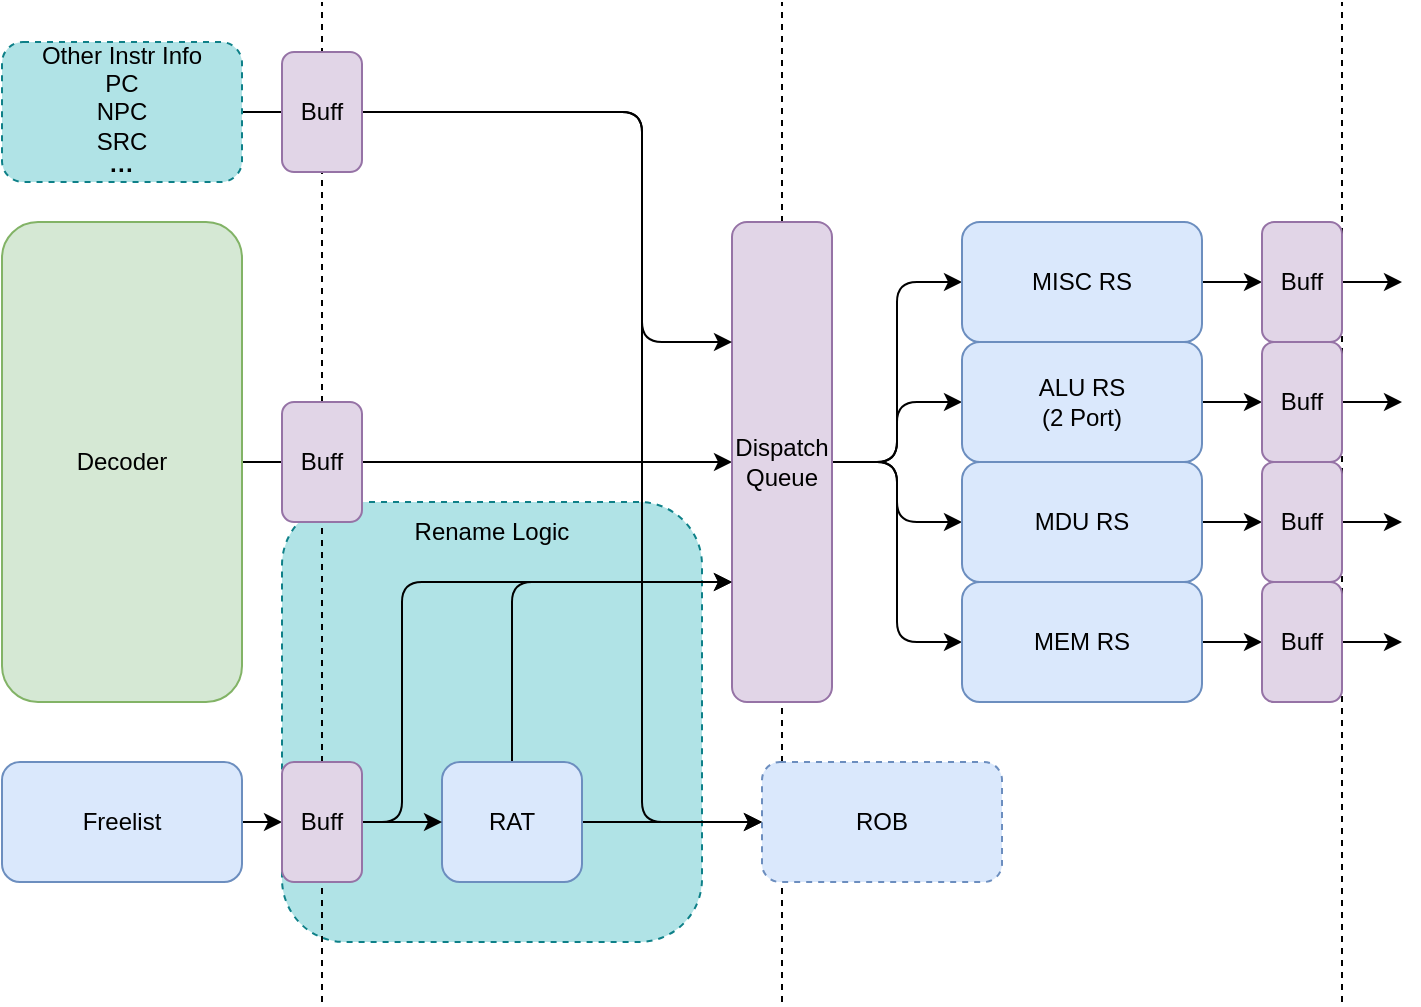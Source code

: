 <mxfile version="24.1.0" type="device">
  <diagram name="第 1 页" id="BMR-BjnyU6m_Tff8ZNht">
    <mxGraphModel dx="1562" dy="917" grid="1" gridSize="10" guides="1" tooltips="1" connect="1" arrows="1" fold="1" page="1" pageScale="1" pageWidth="827" pageHeight="1169" math="0" shadow="0">
      <root>
        <mxCell id="0" />
        <mxCell id="1" parent="0" />
        <mxCell id="3cczhIDmclvhvLevmeSk-57" value="" style="rounded=1;whiteSpace=wrap;html=1;fillColor=#b0e3e6;strokeColor=#0e8088;dashed=1;" vertex="1" parent="1">
          <mxGeometry x="180" y="350" width="210" height="220" as="geometry" />
        </mxCell>
        <mxCell id="3cczhIDmclvhvLevmeSk-1" value="" style="endArrow=none;dashed=1;html=1;rounded=1;" edge="1" parent="1">
          <mxGeometry width="50" height="50" relative="1" as="geometry">
            <mxPoint x="200" y="600" as="sourcePoint" />
            <mxPoint x="200" y="100" as="targetPoint" />
          </mxGeometry>
        </mxCell>
        <mxCell id="3cczhIDmclvhvLevmeSk-15" style="edgeStyle=orthogonalEdgeStyle;rounded=1;orthogonalLoop=1;jettySize=auto;html=1;exitX=1;exitY=0.5;exitDx=0;exitDy=0;" edge="1" parent="1" source="3cczhIDmclvhvLevmeSk-2" target="3cczhIDmclvhvLevmeSk-10">
          <mxGeometry relative="1" as="geometry" />
        </mxCell>
        <mxCell id="3cczhIDmclvhvLevmeSk-2" value="Decoder" style="rounded=1;whiteSpace=wrap;html=1;fillColor=#d5e8d4;strokeColor=#82b366;" vertex="1" parent="1">
          <mxGeometry x="40" y="210" width="120" height="240" as="geometry" />
        </mxCell>
        <mxCell id="3cczhIDmclvhvLevmeSk-20" style="edgeStyle=orthogonalEdgeStyle;rounded=1;orthogonalLoop=1;jettySize=auto;html=1;exitX=1;exitY=0.5;exitDx=0;exitDy=0;entryX=0;entryY=0.5;entryDx=0;entryDy=0;" edge="1" parent="1" source="3cczhIDmclvhvLevmeSk-5" target="3cczhIDmclvhvLevmeSk-19">
          <mxGeometry relative="1" as="geometry" />
        </mxCell>
        <mxCell id="3cczhIDmclvhvLevmeSk-5" value="Freelist" style="rounded=1;whiteSpace=wrap;html=1;fillColor=#dae8fc;strokeColor=#6c8ebf;" vertex="1" parent="1">
          <mxGeometry x="40" y="480" width="120" height="60" as="geometry" />
        </mxCell>
        <mxCell id="3cczhIDmclvhvLevmeSk-13" style="edgeStyle=orthogonalEdgeStyle;rounded=1;orthogonalLoop=1;jettySize=auto;html=1;exitX=1;exitY=0.5;exitDx=0;exitDy=0;entryX=0;entryY=0.5;entryDx=0;entryDy=0;" edge="1" parent="1" source="3cczhIDmclvhvLevmeSk-6" target="3cczhIDmclvhvLevmeSk-11">
          <mxGeometry relative="1" as="geometry" />
        </mxCell>
        <mxCell id="3cczhIDmclvhvLevmeSk-55" style="edgeStyle=orthogonalEdgeStyle;rounded=1;orthogonalLoop=1;jettySize=auto;html=1;exitX=0.5;exitY=0;exitDx=0;exitDy=0;entryX=0;entryY=0.75;entryDx=0;entryDy=0;" edge="1" parent="1" source="3cczhIDmclvhvLevmeSk-6" target="3cczhIDmclvhvLevmeSk-10">
          <mxGeometry relative="1" as="geometry" />
        </mxCell>
        <mxCell id="3cczhIDmclvhvLevmeSk-6" value="RAT" style="rounded=1;whiteSpace=wrap;html=1;fillColor=#dae8fc;strokeColor=#6c8ebf;" vertex="1" parent="1">
          <mxGeometry x="260" y="480" width="70" height="60" as="geometry" />
        </mxCell>
        <mxCell id="3cczhIDmclvhvLevmeSk-9" value="" style="endArrow=none;dashed=1;html=1;rounded=1;" edge="1" parent="1">
          <mxGeometry width="50" height="50" relative="1" as="geometry">
            <mxPoint x="430" y="600" as="sourcePoint" />
            <mxPoint x="430" y="100" as="targetPoint" />
          </mxGeometry>
        </mxCell>
        <mxCell id="3cczhIDmclvhvLevmeSk-36" style="edgeStyle=orthogonalEdgeStyle;rounded=1;orthogonalLoop=1;jettySize=auto;html=1;exitX=1;exitY=0.5;exitDx=0;exitDy=0;entryX=0;entryY=0.5;entryDx=0;entryDy=0;" edge="1" parent="1" source="3cczhIDmclvhvLevmeSk-10" target="3cczhIDmclvhvLevmeSk-32">
          <mxGeometry relative="1" as="geometry" />
        </mxCell>
        <mxCell id="3cczhIDmclvhvLevmeSk-37" style="edgeStyle=orthogonalEdgeStyle;rounded=1;orthogonalLoop=1;jettySize=auto;html=1;exitX=1;exitY=0.5;exitDx=0;exitDy=0;entryX=0;entryY=0.5;entryDx=0;entryDy=0;" edge="1" parent="1" source="3cczhIDmclvhvLevmeSk-10" target="3cczhIDmclvhvLevmeSk-33">
          <mxGeometry relative="1" as="geometry" />
        </mxCell>
        <mxCell id="3cczhIDmclvhvLevmeSk-38" style="edgeStyle=orthogonalEdgeStyle;rounded=1;orthogonalLoop=1;jettySize=auto;html=1;exitX=1;exitY=0.5;exitDx=0;exitDy=0;entryX=0;entryY=0.5;entryDx=0;entryDy=0;" edge="1" parent="1" source="3cczhIDmclvhvLevmeSk-10" target="3cczhIDmclvhvLevmeSk-34">
          <mxGeometry relative="1" as="geometry" />
        </mxCell>
        <mxCell id="3cczhIDmclvhvLevmeSk-39" style="edgeStyle=orthogonalEdgeStyle;rounded=1;orthogonalLoop=1;jettySize=auto;html=1;exitX=1;exitY=0.5;exitDx=0;exitDy=0;entryX=0;entryY=0.5;entryDx=0;entryDy=0;" edge="1" parent="1" source="3cczhIDmclvhvLevmeSk-10" target="3cczhIDmclvhvLevmeSk-35">
          <mxGeometry relative="1" as="geometry" />
        </mxCell>
        <mxCell id="3cczhIDmclvhvLevmeSk-10" value="Dispatch&lt;div&gt;Queue&lt;/div&gt;" style="rounded=1;whiteSpace=wrap;html=1;fillColor=#e1d5e7;strokeColor=#9673a6;" vertex="1" parent="1">
          <mxGeometry x="405" y="210" width="50" height="240" as="geometry" />
        </mxCell>
        <mxCell id="3cczhIDmclvhvLevmeSk-11" value="ROB" style="rounded=1;whiteSpace=wrap;html=1;dashed=1;fillColor=#dae8fc;strokeColor=#6c8ebf;" vertex="1" parent="1">
          <mxGeometry x="420" y="480" width="120" height="60" as="geometry" />
        </mxCell>
        <mxCell id="3cczhIDmclvhvLevmeSk-18" style="edgeStyle=orthogonalEdgeStyle;rounded=1;orthogonalLoop=1;jettySize=auto;html=1;exitX=1;exitY=0.5;exitDx=0;exitDy=0;entryX=0;entryY=0.25;entryDx=0;entryDy=0;" edge="1" parent="1" source="3cczhIDmclvhvLevmeSk-17" target="3cczhIDmclvhvLevmeSk-10">
          <mxGeometry relative="1" as="geometry">
            <Array as="points">
              <mxPoint x="360" y="155" />
              <mxPoint x="360" y="270" />
            </Array>
          </mxGeometry>
        </mxCell>
        <mxCell id="3cczhIDmclvhvLevmeSk-56" style="edgeStyle=orthogonalEdgeStyle;rounded=1;orthogonalLoop=1;jettySize=auto;html=1;exitX=1;exitY=0.5;exitDx=0;exitDy=0;entryX=0;entryY=0.5;entryDx=0;entryDy=0;" edge="1" parent="1" source="3cczhIDmclvhvLevmeSk-17" target="3cczhIDmclvhvLevmeSk-11">
          <mxGeometry relative="1" as="geometry">
            <Array as="points">
              <mxPoint x="360" y="155" />
              <mxPoint x="360" y="510" />
            </Array>
          </mxGeometry>
        </mxCell>
        <mxCell id="3cczhIDmclvhvLevmeSk-17" value="Other Instr Info&lt;div&gt;PC&lt;/div&gt;&lt;div&gt;NPC&lt;/div&gt;&lt;div&gt;SRC&lt;/div&gt;&lt;div&gt;&lt;b&gt;···&lt;/b&gt;&lt;/div&gt;" style="text;html=1;align=center;verticalAlign=middle;whiteSpace=wrap;rounded=1;strokeColor=#0e8088;dashed=1;fillColor=#b0e3e6;" vertex="1" parent="1">
          <mxGeometry x="40" y="120" width="120" height="70" as="geometry" />
        </mxCell>
        <mxCell id="3cczhIDmclvhvLevmeSk-21" style="edgeStyle=orthogonalEdgeStyle;rounded=1;orthogonalLoop=1;jettySize=auto;html=1;exitX=1;exitY=0.5;exitDx=0;exitDy=0;entryX=0;entryY=0.5;entryDx=0;entryDy=0;" edge="1" parent="1" source="3cczhIDmclvhvLevmeSk-19" target="3cczhIDmclvhvLevmeSk-6">
          <mxGeometry relative="1" as="geometry" />
        </mxCell>
        <mxCell id="3cczhIDmclvhvLevmeSk-23" style="edgeStyle=orthogonalEdgeStyle;rounded=1;orthogonalLoop=1;jettySize=auto;html=1;exitX=1;exitY=0.5;exitDx=0;exitDy=0;entryX=0;entryY=0.75;entryDx=0;entryDy=0;" edge="1" parent="1" source="3cczhIDmclvhvLevmeSk-19" target="3cczhIDmclvhvLevmeSk-10">
          <mxGeometry relative="1" as="geometry">
            <Array as="points">
              <mxPoint x="240" y="510" />
              <mxPoint x="240" y="390" />
            </Array>
          </mxGeometry>
        </mxCell>
        <mxCell id="3cczhIDmclvhvLevmeSk-19" value="Buff" style="rounded=1;whiteSpace=wrap;html=1;fillColor=#e1d5e7;strokeColor=#9673a6;" vertex="1" parent="1">
          <mxGeometry x="180" y="480" width="40" height="60" as="geometry" />
        </mxCell>
        <mxCell id="3cczhIDmclvhvLevmeSk-45" style="edgeStyle=orthogonalEdgeStyle;rounded=1;orthogonalLoop=1;jettySize=auto;html=1;exitX=1;exitY=0.5;exitDx=0;exitDy=0;entryX=0;entryY=0.5;entryDx=0;entryDy=0;" edge="1" parent="1" source="3cczhIDmclvhvLevmeSk-32" target="3cczhIDmclvhvLevmeSk-41">
          <mxGeometry relative="1" as="geometry" />
        </mxCell>
        <mxCell id="3cczhIDmclvhvLevmeSk-32" value="MISC RS" style="rounded=1;whiteSpace=wrap;html=1;fillColor=#dae8fc;strokeColor=#6c8ebf;" vertex="1" parent="1">
          <mxGeometry x="520" y="210" width="120" height="60" as="geometry" />
        </mxCell>
        <mxCell id="3cczhIDmclvhvLevmeSk-46" style="edgeStyle=orthogonalEdgeStyle;rounded=1;orthogonalLoop=1;jettySize=auto;html=1;exitX=1;exitY=0.5;exitDx=0;exitDy=0;entryX=0;entryY=0.5;entryDx=0;entryDy=0;" edge="1" parent="1" source="3cczhIDmclvhvLevmeSk-33" target="3cczhIDmclvhvLevmeSk-42">
          <mxGeometry relative="1" as="geometry" />
        </mxCell>
        <mxCell id="3cczhIDmclvhvLevmeSk-33" value="ALU RS&lt;div&gt;(2 Port)&lt;/div&gt;" style="rounded=1;whiteSpace=wrap;html=1;fillColor=#dae8fc;strokeColor=#6c8ebf;" vertex="1" parent="1">
          <mxGeometry x="520" y="270" width="120" height="60" as="geometry" />
        </mxCell>
        <mxCell id="3cczhIDmclvhvLevmeSk-47" style="edgeStyle=orthogonalEdgeStyle;rounded=1;orthogonalLoop=1;jettySize=auto;html=1;exitX=1;exitY=0.5;exitDx=0;exitDy=0;entryX=0;entryY=0.5;entryDx=0;entryDy=0;" edge="1" parent="1" source="3cczhIDmclvhvLevmeSk-34" target="3cczhIDmclvhvLevmeSk-43">
          <mxGeometry relative="1" as="geometry" />
        </mxCell>
        <mxCell id="3cczhIDmclvhvLevmeSk-34" value="MDU&amp;nbsp;RS" style="rounded=1;whiteSpace=wrap;html=1;fillColor=#dae8fc;strokeColor=#6c8ebf;" vertex="1" parent="1">
          <mxGeometry x="520" y="330" width="120" height="60" as="geometry" />
        </mxCell>
        <mxCell id="3cczhIDmclvhvLevmeSk-48" style="edgeStyle=orthogonalEdgeStyle;rounded=1;orthogonalLoop=1;jettySize=auto;html=1;exitX=1;exitY=0.5;exitDx=0;exitDy=0;entryX=0;entryY=0.5;entryDx=0;entryDy=0;" edge="1" parent="1" source="3cczhIDmclvhvLevmeSk-35" target="3cczhIDmclvhvLevmeSk-44">
          <mxGeometry relative="1" as="geometry" />
        </mxCell>
        <mxCell id="3cczhIDmclvhvLevmeSk-35" value="MEM RS" style="rounded=1;whiteSpace=wrap;html=1;fillColor=#dae8fc;strokeColor=#6c8ebf;" vertex="1" parent="1">
          <mxGeometry x="520" y="390" width="120" height="60" as="geometry" />
        </mxCell>
        <mxCell id="3cczhIDmclvhvLevmeSk-40" value="" style="endArrow=none;dashed=1;html=1;rounded=1;" edge="1" parent="1">
          <mxGeometry width="50" height="50" relative="1" as="geometry">
            <mxPoint x="710" y="600" as="sourcePoint" />
            <mxPoint x="710" y="100" as="targetPoint" />
          </mxGeometry>
        </mxCell>
        <mxCell id="3cczhIDmclvhvLevmeSk-49" style="edgeStyle=orthogonalEdgeStyle;rounded=1;orthogonalLoop=1;jettySize=auto;html=1;exitX=1;exitY=0.5;exitDx=0;exitDy=0;" edge="1" parent="1" source="3cczhIDmclvhvLevmeSk-41">
          <mxGeometry relative="1" as="geometry">
            <mxPoint x="740" y="240" as="targetPoint" />
          </mxGeometry>
        </mxCell>
        <mxCell id="3cczhIDmclvhvLevmeSk-41" value="Buff" style="rounded=1;whiteSpace=wrap;html=1;fillColor=#e1d5e7;strokeColor=#9673a6;" vertex="1" parent="1">
          <mxGeometry x="670" y="210" width="40" height="60" as="geometry" />
        </mxCell>
        <mxCell id="3cczhIDmclvhvLevmeSk-50" style="edgeStyle=orthogonalEdgeStyle;rounded=1;orthogonalLoop=1;jettySize=auto;html=1;exitX=1;exitY=0.5;exitDx=0;exitDy=0;" edge="1" parent="1" source="3cczhIDmclvhvLevmeSk-42">
          <mxGeometry relative="1" as="geometry">
            <mxPoint x="740" y="300" as="targetPoint" />
          </mxGeometry>
        </mxCell>
        <mxCell id="3cczhIDmclvhvLevmeSk-42" value="Buff" style="rounded=1;whiteSpace=wrap;html=1;fillColor=#e1d5e7;strokeColor=#9673a6;" vertex="1" parent="1">
          <mxGeometry x="670" y="270" width="40" height="60" as="geometry" />
        </mxCell>
        <mxCell id="3cczhIDmclvhvLevmeSk-51" style="edgeStyle=orthogonalEdgeStyle;rounded=1;orthogonalLoop=1;jettySize=auto;html=1;exitX=1;exitY=0.5;exitDx=0;exitDy=0;" edge="1" parent="1" source="3cczhIDmclvhvLevmeSk-43">
          <mxGeometry relative="1" as="geometry">
            <mxPoint x="740" y="360" as="targetPoint" />
          </mxGeometry>
        </mxCell>
        <mxCell id="3cczhIDmclvhvLevmeSk-43" value="Buff" style="rounded=1;whiteSpace=wrap;html=1;fillColor=#e1d5e7;strokeColor=#9673a6;" vertex="1" parent="1">
          <mxGeometry x="670" y="330" width="40" height="60" as="geometry" />
        </mxCell>
        <mxCell id="3cczhIDmclvhvLevmeSk-52" style="edgeStyle=orthogonalEdgeStyle;rounded=1;orthogonalLoop=1;jettySize=auto;html=1;exitX=1;exitY=0.5;exitDx=0;exitDy=0;" edge="1" parent="1" source="3cczhIDmclvhvLevmeSk-44">
          <mxGeometry relative="1" as="geometry">
            <mxPoint x="740" y="420" as="targetPoint" />
          </mxGeometry>
        </mxCell>
        <mxCell id="3cczhIDmclvhvLevmeSk-44" value="Buff" style="rounded=1;whiteSpace=wrap;html=1;fillColor=#e1d5e7;strokeColor=#9673a6;" vertex="1" parent="1">
          <mxGeometry x="670" y="390" width="40" height="60" as="geometry" />
        </mxCell>
        <mxCell id="3cczhIDmclvhvLevmeSk-58" value="Rename Logic" style="text;html=1;align=center;verticalAlign=middle;whiteSpace=wrap;rounded=1;" vertex="1" parent="1">
          <mxGeometry x="220" y="350" width="130" height="30" as="geometry" />
        </mxCell>
        <mxCell id="3cczhIDmclvhvLevmeSk-60" value="Buff" style="rounded=1;whiteSpace=wrap;html=1;fillColor=#e1d5e7;strokeColor=#9673a6;" vertex="1" parent="1">
          <mxGeometry x="180" y="300" width="40" height="60" as="geometry" />
        </mxCell>
        <mxCell id="3cczhIDmclvhvLevmeSk-61" value="Buff" style="rounded=1;whiteSpace=wrap;html=1;fillColor=#e1d5e7;strokeColor=#9673a6;" vertex="1" parent="1">
          <mxGeometry x="180" y="125" width="40" height="60" as="geometry" />
        </mxCell>
      </root>
    </mxGraphModel>
  </diagram>
</mxfile>
